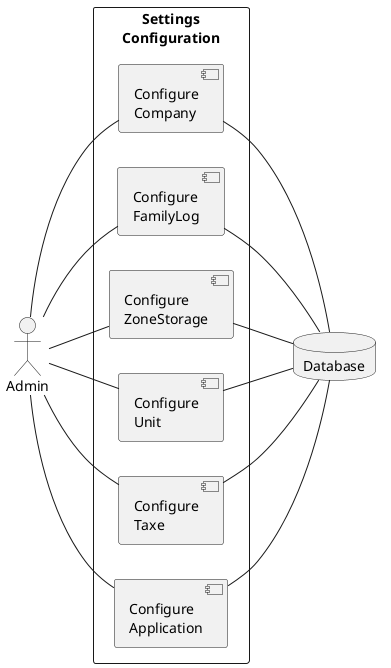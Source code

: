 @startuml
left to right direction
skinparam packageStyle rectangle
actor Admin
database Database

rectangle "Settings\nConfiguration" {
	Admin -- [Configure\nCompany]
	Admin -- [Configure\nFamilyLog]
	Admin -- [Configure\nZoneStorage]
	Admin -- [Configure\nUnit]
	Admin -- [Configure\nTaxe]
	Admin -- [Configure\nApplication]
	[Configure\nCompany] -- Database
	[Configure\nFamilyLog] -- Database
	[Configure\nZoneStorage] -- Database
	[Configure\nUnit] -- Database
	[Configure\nTaxe] -- Database
	[Configure\nApplication] -- Database
}

@enduml

